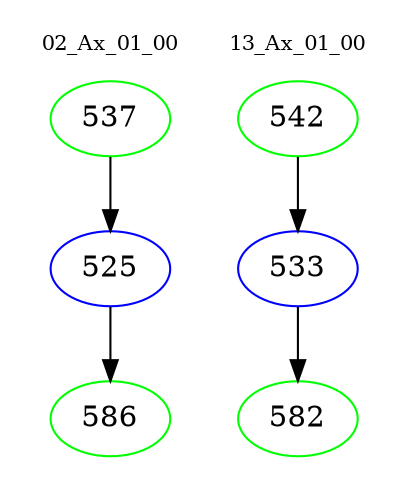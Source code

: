 digraph{
subgraph cluster_0 {
color = white
label = "02_Ax_01_00";
fontsize=10;
T0_537 [label="537", color="green"]
T0_537 -> T0_525 [color="black"]
T0_525 [label="525", color="blue"]
T0_525 -> T0_586 [color="black"]
T0_586 [label="586", color="green"]
}
subgraph cluster_1 {
color = white
label = "13_Ax_01_00";
fontsize=10;
T1_542 [label="542", color="green"]
T1_542 -> T1_533 [color="black"]
T1_533 [label="533", color="blue"]
T1_533 -> T1_582 [color="black"]
T1_582 [label="582", color="green"]
}
}
